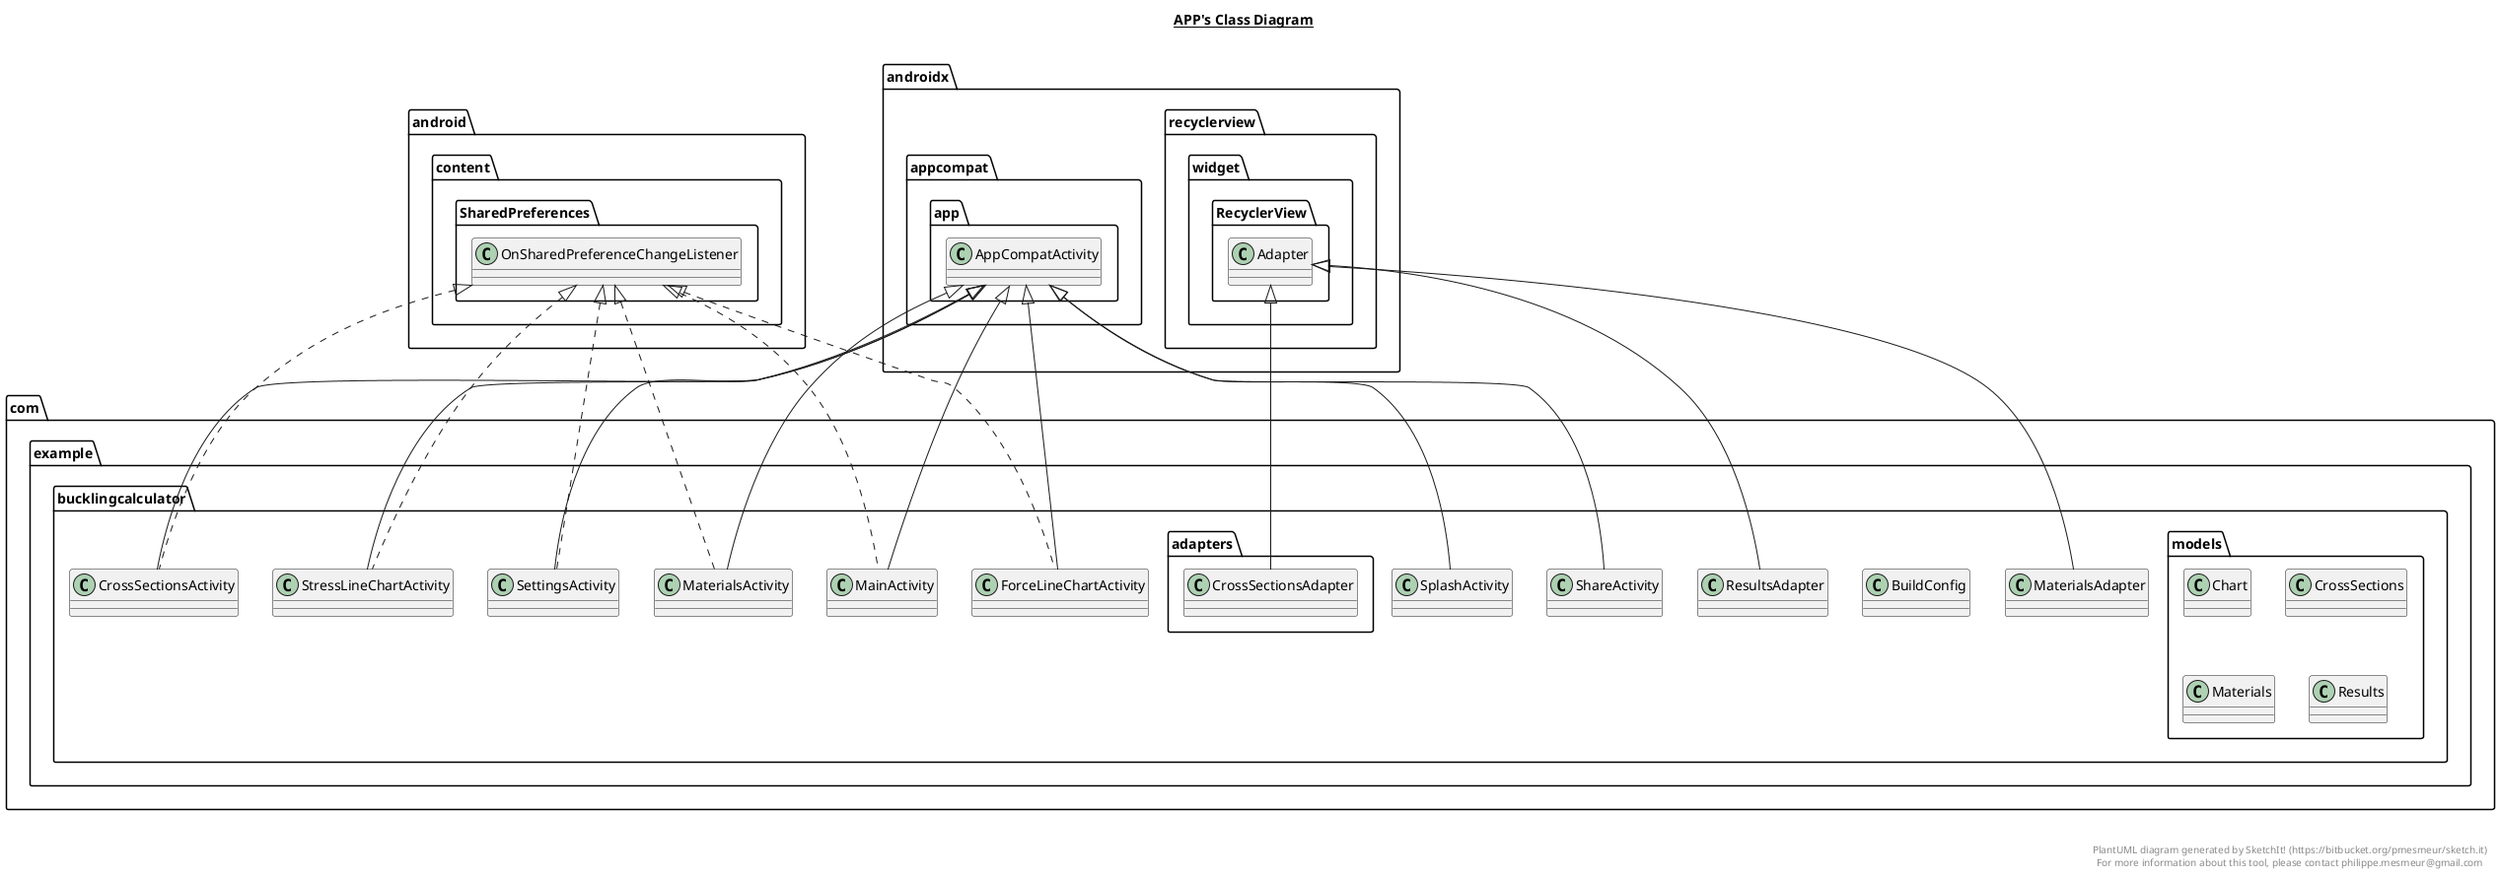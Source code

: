@startuml

title __APP's Class Diagram__\n

  namespace com.example.bucklingcalculator {
    class com.example.bucklingcalculator.BuildConfig {
    }
  }
  

  namespace com.example.bucklingcalculator {
    class com.example.bucklingcalculator.models.Chart {
    }
  }
  

  namespace com.example.bucklingcalculator {
    class com.example.bucklingcalculator.models.CrossSections {
    }
  }
  

  namespace com.example.bucklingcalculator {
    class com.example.bucklingcalculator.CrossSectionsActivity {
    }
  }
  

  namespace com.example.bucklingcalculator {
    class com.example.bucklingcalculator.adapters.CrossSectionsAdapter {
    }
  }
  

  namespace com.example.bucklingcalculator {
    class com.example.bucklingcalculator.ForceLineChartActivity {
    }
  }
  

  namespace com.example.bucklingcalculator {
    class com.example.bucklingcalculator.MainActivity {
    }
  }
  

  namespace com.example.bucklingcalculator {
    class com.example.bucklingcalculator.models.Materials {
    }
  }
  

  namespace com.example.bucklingcalculator {
    class com.example.bucklingcalculator.MaterialsActivity {
    }
  }
  

  namespace com.example.bucklingcalculator {
    class com.example.bucklingcalculator.MaterialsAdapter {
    }
  }
  

  namespace com.example.bucklingcalculator {
    class com.example.bucklingcalculator.models.Results {
    }
  }
  

  namespace com.example.bucklingcalculator {
    class com.example.bucklingcalculator.ResultsAdapter {
    }
  }
  

  namespace com.example.bucklingcalculator {
    class com.example.bucklingcalculator.SettingsActivity {
    }
  }
  

  namespace com.example.bucklingcalculator {
    class com.example.bucklingcalculator.ShareActivity {
    }
  }
  

  namespace com.example.bucklingcalculator {
    class com.example.bucklingcalculator.SplashActivity {
    }
  }
  

  namespace com.example.bucklingcalculator {
    class com.example.bucklingcalculator.StressLineChartActivity {
    }
  }
  

  com.example.bucklingcalculator.CrossSectionsActivity .up.|> android.content.SharedPreferences.OnSharedPreferenceChangeListener
  com.example.bucklingcalculator.CrossSectionsActivity -up-|> androidx.appcompat.app.AppCompatActivity
  com.example.bucklingcalculator.adapters.CrossSectionsAdapter -up-|> androidx.recyclerview.widget.RecyclerView.Adapter
  com.example.bucklingcalculator.ForceLineChartActivity .up.|> android.content.SharedPreferences.OnSharedPreferenceChangeListener
  com.example.bucklingcalculator.ForceLineChartActivity -up-|> androidx.appcompat.app.AppCompatActivity
  com.example.bucklingcalculator.MainActivity .up.|> android.content.SharedPreferences.OnSharedPreferenceChangeListener
  com.example.bucklingcalculator.MainActivity -up-|> androidx.appcompat.app.AppCompatActivity
  com.example.bucklingcalculator.MaterialsActivity .up.|> android.content.SharedPreferences.OnSharedPreferenceChangeListener
  com.example.bucklingcalculator.MaterialsActivity -up-|> androidx.appcompat.app.AppCompatActivity
  com.example.bucklingcalculator.MaterialsAdapter -up-|> androidx.recyclerview.widget.RecyclerView.Adapter
  com.example.bucklingcalculator.ResultsAdapter -up-|> androidx.recyclerview.widget.RecyclerView.Adapter
  com.example.bucklingcalculator.SettingsActivity .up.|> android.content.SharedPreferences.OnSharedPreferenceChangeListener
  com.example.bucklingcalculator.SettingsActivity -up-|> androidx.appcompat.app.AppCompatActivity
  com.example.bucklingcalculator.ShareActivity -up-|> androidx.appcompat.app.AppCompatActivity
  com.example.bucklingcalculator.SplashActivity -up-|> androidx.appcompat.app.AppCompatActivity
  com.example.bucklingcalculator.StressLineChartActivity .up.|> android.content.SharedPreferences.OnSharedPreferenceChangeListener
  com.example.bucklingcalculator.StressLineChartActivity -up-|> androidx.appcompat.app.AppCompatActivity


right footer


PlantUML diagram generated by SketchIt! (https://bitbucket.org/pmesmeur/sketch.it)
For more information about this tool, please contact philippe.mesmeur@gmail.com
endfooter

@enduml
